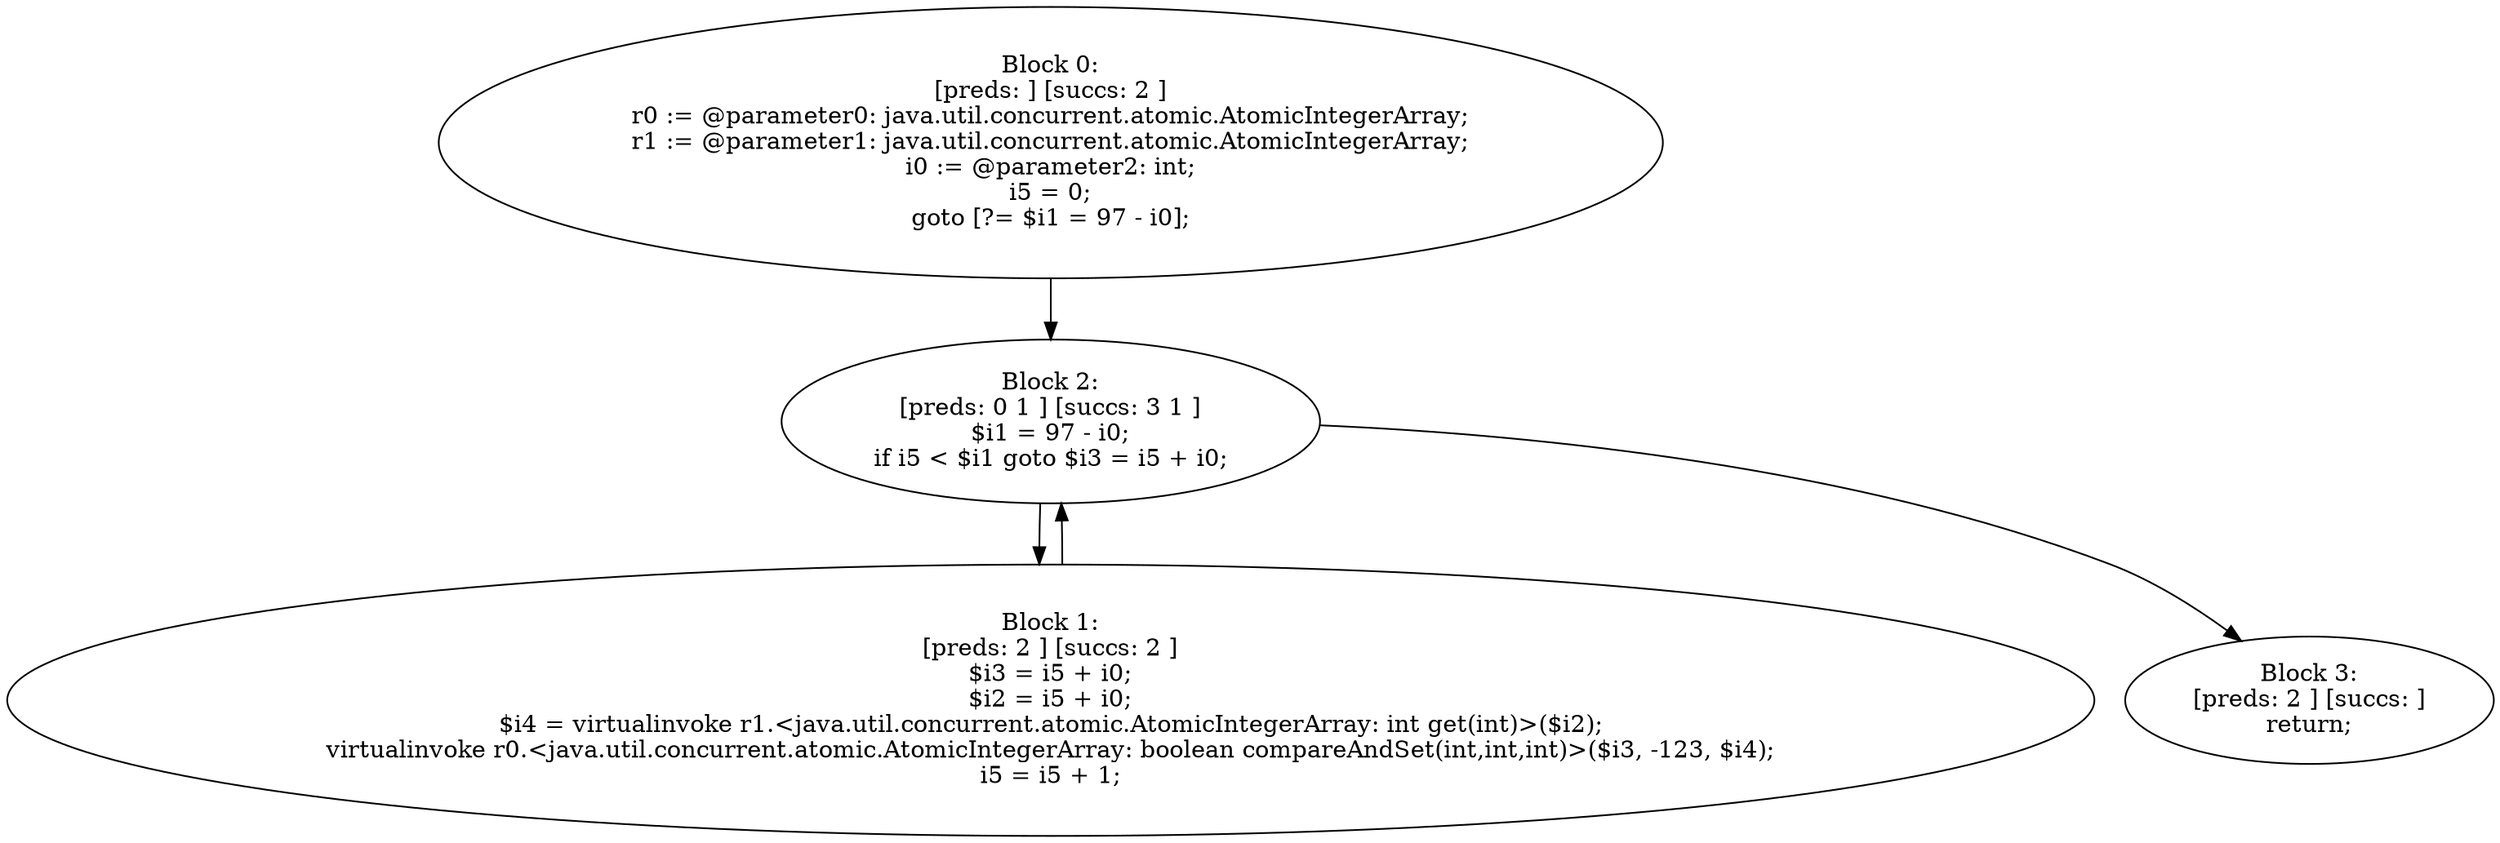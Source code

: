 digraph "unitGraph" {
    "Block 0:
[preds: ] [succs: 2 ]
r0 := @parameter0: java.util.concurrent.atomic.AtomicIntegerArray;
r1 := @parameter1: java.util.concurrent.atomic.AtomicIntegerArray;
i0 := @parameter2: int;
i5 = 0;
goto [?= $i1 = 97 - i0];
"
    "Block 1:
[preds: 2 ] [succs: 2 ]
$i3 = i5 + i0;
$i2 = i5 + i0;
$i4 = virtualinvoke r1.<java.util.concurrent.atomic.AtomicIntegerArray: int get(int)>($i2);
virtualinvoke r0.<java.util.concurrent.atomic.AtomicIntegerArray: boolean compareAndSet(int,int,int)>($i3, -123, $i4);
i5 = i5 + 1;
"
    "Block 2:
[preds: 0 1 ] [succs: 3 1 ]
$i1 = 97 - i0;
if i5 < $i1 goto $i3 = i5 + i0;
"
    "Block 3:
[preds: 2 ] [succs: ]
return;
"
    "Block 0:
[preds: ] [succs: 2 ]
r0 := @parameter0: java.util.concurrent.atomic.AtomicIntegerArray;
r1 := @parameter1: java.util.concurrent.atomic.AtomicIntegerArray;
i0 := @parameter2: int;
i5 = 0;
goto [?= $i1 = 97 - i0];
"->"Block 2:
[preds: 0 1 ] [succs: 3 1 ]
$i1 = 97 - i0;
if i5 < $i1 goto $i3 = i5 + i0;
";
    "Block 1:
[preds: 2 ] [succs: 2 ]
$i3 = i5 + i0;
$i2 = i5 + i0;
$i4 = virtualinvoke r1.<java.util.concurrent.atomic.AtomicIntegerArray: int get(int)>($i2);
virtualinvoke r0.<java.util.concurrent.atomic.AtomicIntegerArray: boolean compareAndSet(int,int,int)>($i3, -123, $i4);
i5 = i5 + 1;
"->"Block 2:
[preds: 0 1 ] [succs: 3 1 ]
$i1 = 97 - i0;
if i5 < $i1 goto $i3 = i5 + i0;
";
    "Block 2:
[preds: 0 1 ] [succs: 3 1 ]
$i1 = 97 - i0;
if i5 < $i1 goto $i3 = i5 + i0;
"->"Block 3:
[preds: 2 ] [succs: ]
return;
";
    "Block 2:
[preds: 0 1 ] [succs: 3 1 ]
$i1 = 97 - i0;
if i5 < $i1 goto $i3 = i5 + i0;
"->"Block 1:
[preds: 2 ] [succs: 2 ]
$i3 = i5 + i0;
$i2 = i5 + i0;
$i4 = virtualinvoke r1.<java.util.concurrent.atomic.AtomicIntegerArray: int get(int)>($i2);
virtualinvoke r0.<java.util.concurrent.atomic.AtomicIntegerArray: boolean compareAndSet(int,int,int)>($i3, -123, $i4);
i5 = i5 + 1;
";
}
